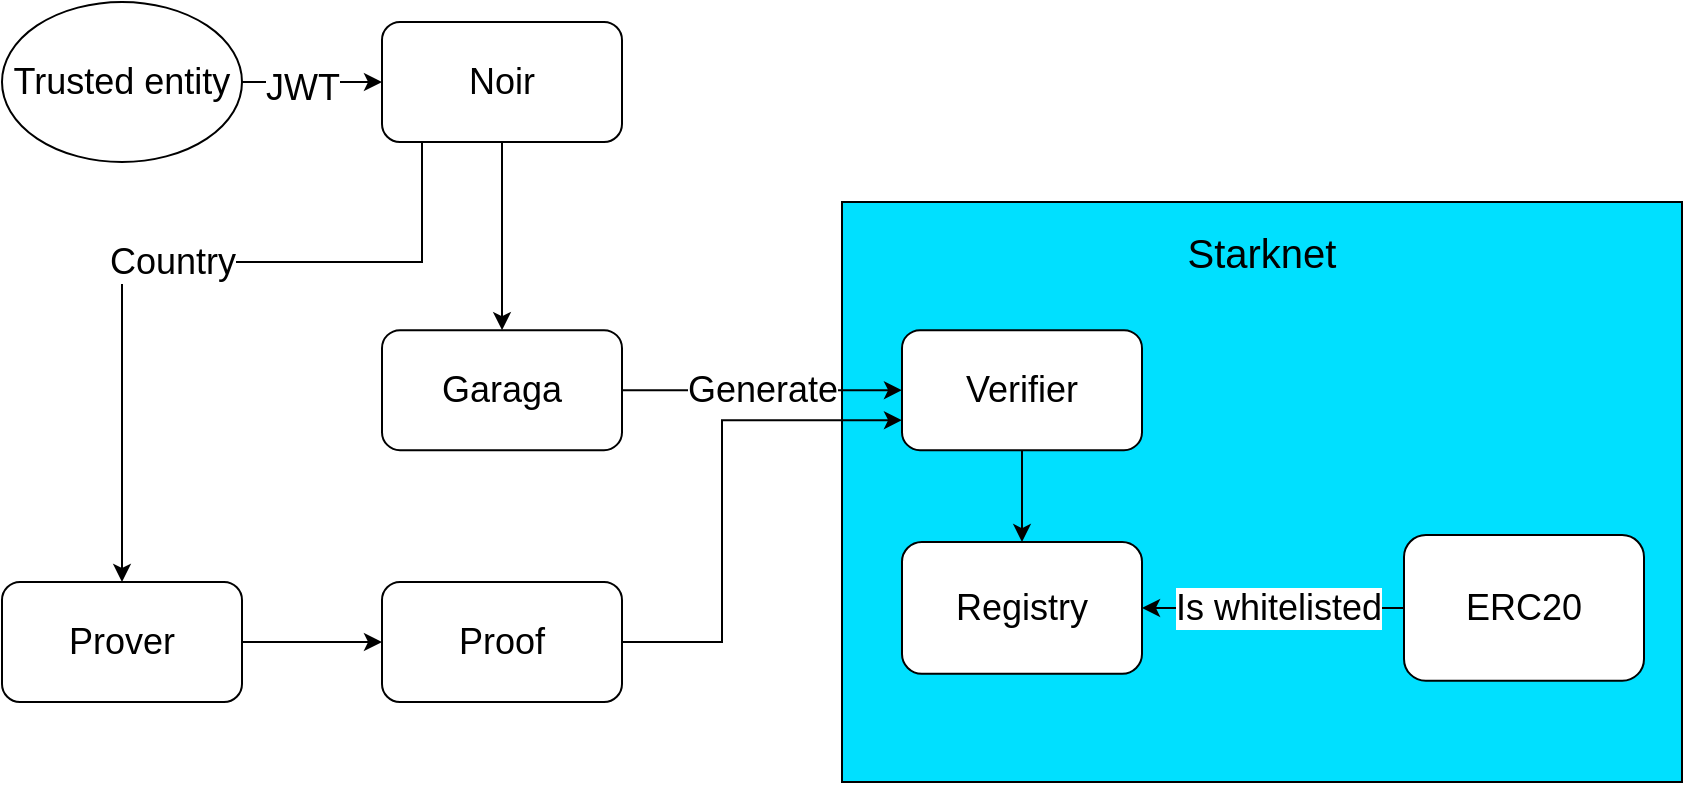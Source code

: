 <mxfile version="26.2.14">
  <diagram name="Page-1" id="3VIVjiSgWDcQZrjdE7iA">
    <mxGraphModel dx="2756" dy="1021" grid="1" gridSize="10" guides="1" tooltips="1" connect="1" arrows="1" fold="1" page="1" pageScale="1" pageWidth="850" pageHeight="1100" math="0" shadow="0">
      <root>
        <mxCell id="0" />
        <mxCell id="1" parent="0" />
        <mxCell id="dB9IZ_hwEhJgan7sXvM7-10" value="&lt;font style=&quot;font-size: 18px;&quot;&gt;Country&lt;/font&gt;" style="edgeStyle=orthogonalEdgeStyle;rounded=0;orthogonalLoop=1;jettySize=auto;html=1;" edge="1" parent="1" source="dB9IZ_hwEhJgan7sXvM7-1" target="dB9IZ_hwEhJgan7sXvM7-6">
          <mxGeometry relative="1" as="geometry">
            <Array as="points">
              <mxPoint x="-70" y="600" />
              <mxPoint x="-220" y="600" />
            </Array>
          </mxGeometry>
        </mxCell>
        <mxCell id="dB9IZ_hwEhJgan7sXvM7-15" value="" style="edgeStyle=orthogonalEdgeStyle;rounded=0;orthogonalLoop=1;jettySize=auto;html=1;" edge="1" parent="1" source="dB9IZ_hwEhJgan7sXvM7-1" target="dB9IZ_hwEhJgan7sXvM7-14">
          <mxGeometry relative="1" as="geometry" />
        </mxCell>
        <mxCell id="dB9IZ_hwEhJgan7sXvM7-1" value="&lt;font style=&quot;font-size: 18px;&quot;&gt;Noir&lt;/font&gt;" style="rounded=1;whiteSpace=wrap;html=1;" vertex="1" parent="1">
          <mxGeometry x="-90" y="480" width="120" height="60" as="geometry" />
        </mxCell>
        <mxCell id="dB9IZ_hwEhJgan7sXvM7-4" value="" style="edgeStyle=orthogonalEdgeStyle;rounded=0;orthogonalLoop=1;jettySize=auto;html=1;" edge="1" parent="1" source="dB9IZ_hwEhJgan7sXvM7-3" target="dB9IZ_hwEhJgan7sXvM7-1">
          <mxGeometry relative="1" as="geometry" />
        </mxCell>
        <mxCell id="dB9IZ_hwEhJgan7sXvM7-5" value="&lt;font style=&quot;font-size: 18px;&quot;&gt;JWT&lt;/font&gt;" style="edgeLabel;html=1;align=center;verticalAlign=middle;resizable=0;points=[];" vertex="1" connectable="0" parent="dB9IZ_hwEhJgan7sXvM7-4">
          <mxGeometry x="-0.149" y="-3" relative="1" as="geometry">
            <mxPoint as="offset" />
          </mxGeometry>
        </mxCell>
        <mxCell id="dB9IZ_hwEhJgan7sXvM7-3" value="&lt;font style=&quot;font-size: 18px;&quot;&gt;Trusted entity&lt;/font&gt;" style="ellipse;whiteSpace=wrap;html=1;" vertex="1" parent="1">
          <mxGeometry x="-280" y="470" width="120" height="80" as="geometry" />
        </mxCell>
        <mxCell id="dB9IZ_hwEhJgan7sXvM7-34" value="" style="edgeStyle=orthogonalEdgeStyle;rounded=0;orthogonalLoop=1;jettySize=auto;html=1;" edge="1" parent="1" source="dB9IZ_hwEhJgan7sXvM7-6" target="dB9IZ_hwEhJgan7sXvM7-13">
          <mxGeometry relative="1" as="geometry" />
        </mxCell>
        <mxCell id="dB9IZ_hwEhJgan7sXvM7-6" value="&lt;font style=&quot;font-size: 18px;&quot;&gt;Prover&lt;/font&gt;" style="rounded=1;whiteSpace=wrap;html=1;" vertex="1" parent="1">
          <mxGeometry x="-280" y="760" width="120" height="60" as="geometry" />
        </mxCell>
        <mxCell id="dB9IZ_hwEhJgan7sXvM7-36" value="&lt;font style=&quot;font-size: 20px;&quot;&gt;Starknet&lt;/font&gt;&lt;div&gt;&lt;font style=&quot;font-size: 20px;&quot;&gt;&lt;br&gt;&lt;/font&gt;&lt;/div&gt;&lt;div&gt;&lt;font style=&quot;font-size: 20px;&quot;&gt;&lt;br&gt;&lt;/font&gt;&lt;/div&gt;&lt;div&gt;&lt;font style=&quot;font-size: 20px;&quot;&gt;&lt;br&gt;&lt;/font&gt;&lt;/div&gt;&lt;div&gt;&lt;font style=&quot;font-size: 20px;&quot;&gt;&lt;br&gt;&lt;/font&gt;&lt;/div&gt;&lt;div&gt;&lt;font style=&quot;font-size: 20px;&quot;&gt;&lt;br&gt;&lt;/font&gt;&lt;/div&gt;&lt;div&gt;&lt;font style=&quot;font-size: 20px;&quot;&gt;&lt;br&gt;&lt;/font&gt;&lt;/div&gt;&lt;div&gt;&lt;font style=&quot;font-size: 20px;&quot;&gt;&lt;br&gt;&lt;/font&gt;&lt;/div&gt;&lt;div&gt;&lt;font style=&quot;font-size: 20px;&quot;&gt;&lt;br&gt;&lt;/font&gt;&lt;/div&gt;&lt;div&gt;&lt;font style=&quot;font-size: 20px;&quot;&gt;&lt;br&gt;&lt;/font&gt;&lt;/div&gt;&lt;div&gt;&lt;font style=&quot;font-size: 20px;&quot;&gt;&lt;br&gt;&lt;/font&gt;&lt;/div&gt;" style="rounded=0;whiteSpace=wrap;html=1;fillColor=#00E0FF;" vertex="1" parent="1">
          <mxGeometry x="140" y="570" width="420" height="290" as="geometry" />
        </mxCell>
        <mxCell id="dB9IZ_hwEhJgan7sXvM7-42" style="edgeStyle=orthogonalEdgeStyle;rounded=0;orthogonalLoop=1;jettySize=auto;html=1;entryX=0;entryY=0.75;entryDx=0;entryDy=0;" edge="1" parent="1" source="dB9IZ_hwEhJgan7sXvM7-13" target="dB9IZ_hwEhJgan7sXvM7-16">
          <mxGeometry relative="1" as="geometry">
            <Array as="points">
              <mxPoint x="80" y="790" />
              <mxPoint x="80" y="679" />
            </Array>
          </mxGeometry>
        </mxCell>
        <mxCell id="dB9IZ_hwEhJgan7sXvM7-13" value="&lt;font style=&quot;font-size: 18px;&quot;&gt;Proof&lt;/font&gt;" style="rounded=1;whiteSpace=wrap;html=1;" vertex="1" parent="1">
          <mxGeometry x="-90" y="760" width="120" height="60" as="geometry" />
        </mxCell>
        <mxCell id="dB9IZ_hwEhJgan7sXvM7-32" value="&lt;font style=&quot;font-size: 18px;&quot;&gt;Generate&lt;/font&gt;" style="edgeStyle=orthogonalEdgeStyle;rounded=0;orthogonalLoop=1;jettySize=auto;html=1;" edge="1" parent="1" source="dB9IZ_hwEhJgan7sXvM7-14" target="dB9IZ_hwEhJgan7sXvM7-16">
          <mxGeometry relative="1" as="geometry" />
        </mxCell>
        <mxCell id="dB9IZ_hwEhJgan7sXvM7-14" value="&lt;font style=&quot;font-size: 18px;&quot;&gt;Garaga&lt;/font&gt;" style="rounded=1;whiteSpace=wrap;html=1;" vertex="1" parent="1">
          <mxGeometry x="-90" y="634.07" width="120" height="60" as="geometry" />
        </mxCell>
        <mxCell id="dB9IZ_hwEhJgan7sXvM7-37" value="" style="edgeStyle=orthogonalEdgeStyle;rounded=0;orthogonalLoop=1;jettySize=auto;html=1;" edge="1" parent="1" source="dB9IZ_hwEhJgan7sXvM7-16" target="dB9IZ_hwEhJgan7sXvM7-17">
          <mxGeometry relative="1" as="geometry" />
        </mxCell>
        <mxCell id="dB9IZ_hwEhJgan7sXvM7-16" value="&lt;font style=&quot;font-size: 18px;&quot;&gt;Verifier&lt;/font&gt;" style="rounded=1;whiteSpace=wrap;html=1;" vertex="1" parent="1">
          <mxGeometry x="170" y="634.07" width="120" height="60" as="geometry" />
        </mxCell>
        <mxCell id="dB9IZ_hwEhJgan7sXvM7-17" value="&lt;font style=&quot;font-size: 18px;&quot;&gt;Registry&lt;/font&gt;" style="rounded=1;whiteSpace=wrap;html=1;" vertex="1" parent="1">
          <mxGeometry x="170" y="740.002" width="120" height="65.924" as="geometry" />
        </mxCell>
        <mxCell id="dB9IZ_hwEhJgan7sXvM7-40" value="" style="edgeStyle=orthogonalEdgeStyle;rounded=0;orthogonalLoop=1;jettySize=auto;html=1;" edge="1" parent="1" source="dB9IZ_hwEhJgan7sXvM7-18" target="dB9IZ_hwEhJgan7sXvM7-17">
          <mxGeometry relative="1" as="geometry" />
        </mxCell>
        <mxCell id="dB9IZ_hwEhJgan7sXvM7-41" value="&lt;font style=&quot;font-size: 18px;&quot;&gt;Is whitelisted&lt;/font&gt;" style="edgeLabel;html=1;align=center;verticalAlign=middle;resizable=0;points=[];" vertex="1" connectable="0" parent="dB9IZ_hwEhJgan7sXvM7-40">
          <mxGeometry x="-0.041" relative="1" as="geometry">
            <mxPoint as="offset" />
          </mxGeometry>
        </mxCell>
        <mxCell id="dB9IZ_hwEhJgan7sXvM7-18" value="&lt;font style=&quot;font-size: 18px;&quot;&gt;ERC20&lt;/font&gt;" style="rounded=1;whiteSpace=wrap;html=1;" vertex="1" parent="1">
          <mxGeometry x="421" y="736.531" width="120" height="72.857" as="geometry" />
        </mxCell>
      </root>
    </mxGraphModel>
  </diagram>
</mxfile>
